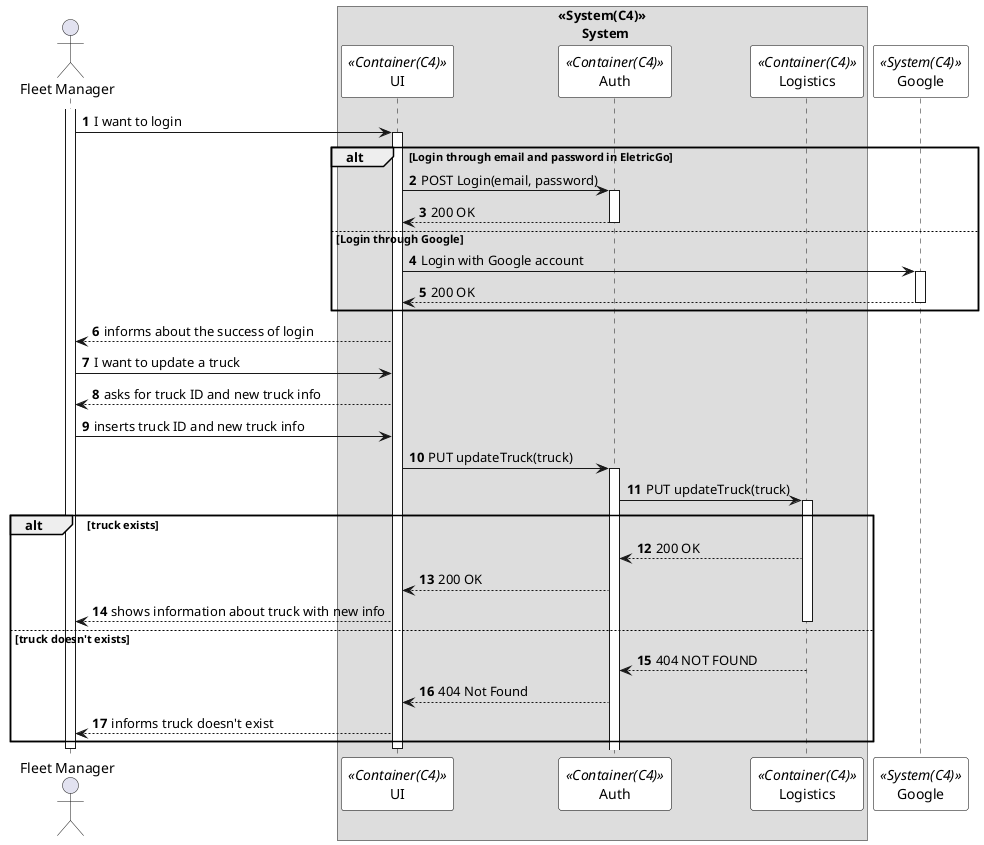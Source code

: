 @startuml updateTruckSD
autonumber

skinparam sequence {
ParticipantBorderColor black
ParticipantBackgroundColor white
}

actor "Fleet Manager" as manager
box "<<System(C4)>>\n       System"
participant UI as UI <<Container(C4)>>
participant Auth as Auth <<Container(C4)>>
participant Logistics as  Logistics <<Container(C4)>>
end box

participant Google as Google <<System(C4)>>


activate manager
manager->UI: I want to login
activate UI

alt Login through email and password in EletricGo

UI -> Auth: POST Login(email, password)
activate Auth

Auth --> UI: 200 OK
deactivate Auth

else Login through Google

UI -> Google: Login with Google account
activate Google
Google --> UI: 200 OK
deactivate Google

end



UI --> manager: informs about the success of login

manager -> UI: I want to update a truck


UI --> manager: asks for truck ID and new truck info


manager -> UI: inserts truck ID and new truck info


UI -> Auth: PUT updateTruck(truck)
activate Auth
Auth -> Logistics: PUT updateTruck(truck)
activate Logistics

alt truck exists

Logistics --> Auth: 200 OK
Auth --> UI: 200 OK
UI --> manager: shows information about truck with new info
deactivate Logistics

else truck doesn't exists

Logistics --> Auth: 404 NOT FOUND
Auth --> UI: 404 Not Found
UI --> manager: informs truck doesn't exist
deactivate Logistics

end

deactivate UI
deactivate manager
@enduml
